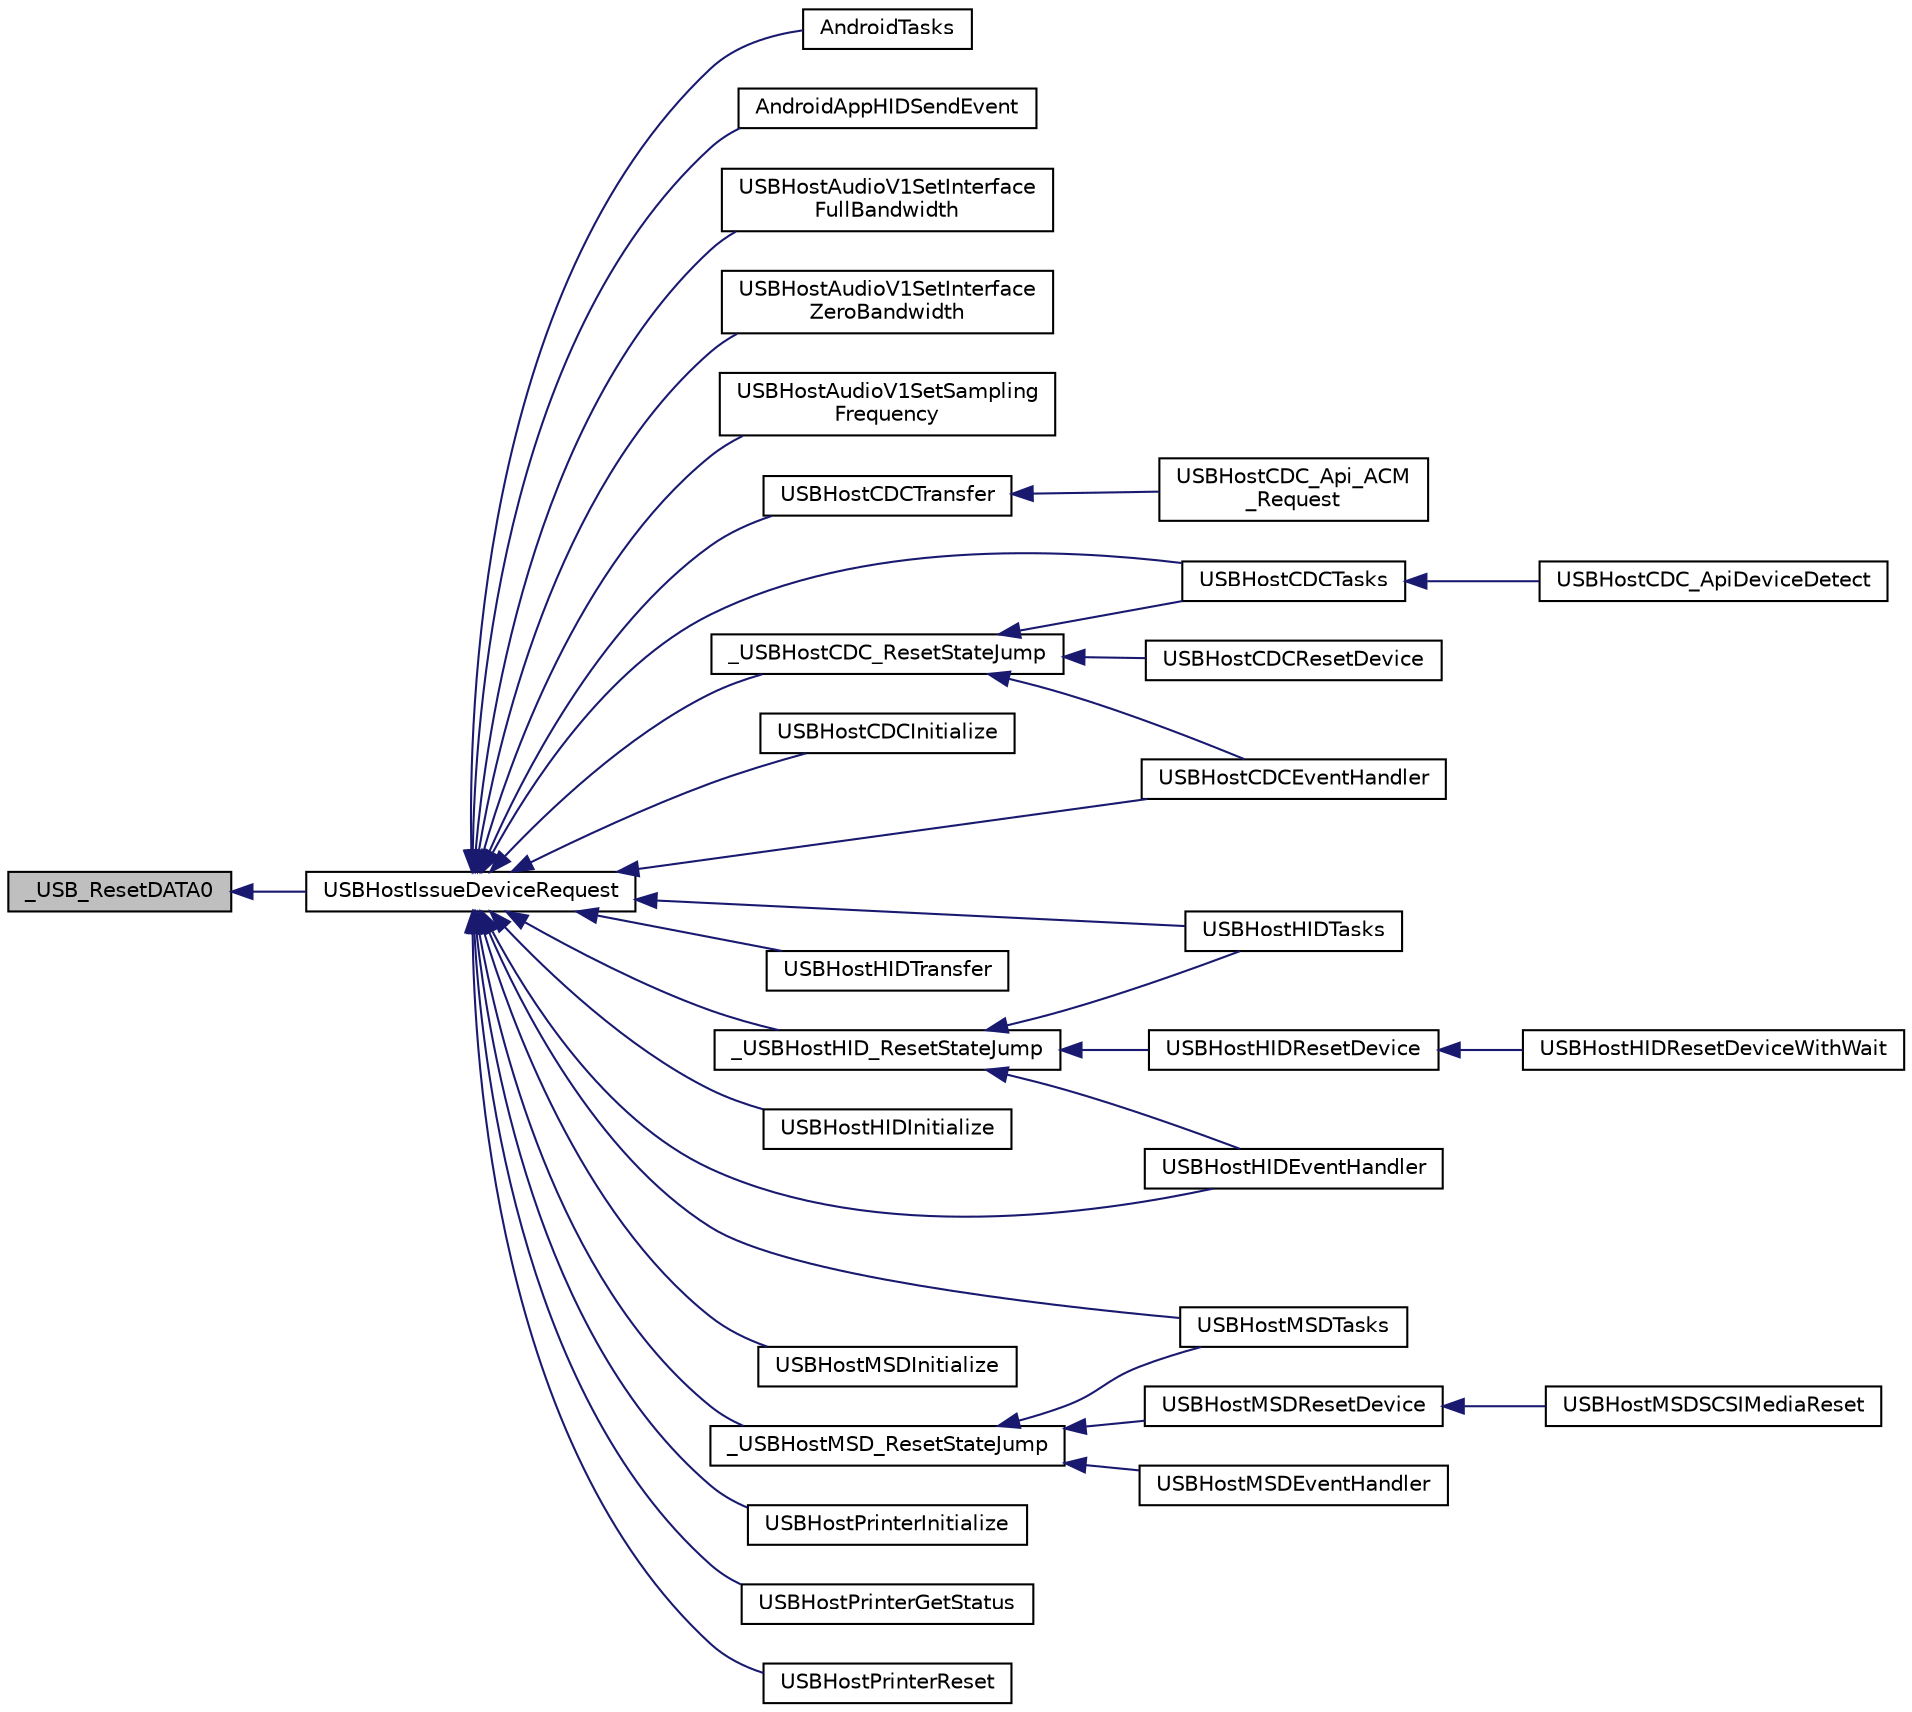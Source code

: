 digraph "_USB_ResetDATA0"
{
  edge [fontname="Helvetica",fontsize="10",labelfontname="Helvetica",labelfontsize="10"];
  node [fontname="Helvetica",fontsize="10",shape=record];
  rankdir="LR";
  Node1 [label="_USB_ResetDATA0",height=0.2,width=0.4,color="black", fillcolor="grey75", style="filled", fontcolor="black"];
  Node1 -> Node2 [dir="back",color="midnightblue",fontsize="10",style="solid"];
  Node2 [label="USBHostIssueDeviceRequest",height=0.2,width=0.4,color="black", fillcolor="white", style="filled",URL="$usb__host_8c.html#a17f2dbf6b2ef2c47a52dc50b64776344"];
  Node2 -> Node3 [dir="back",color="midnightblue",fontsize="10",style="solid"];
  Node3 [label="AndroidTasks",height=0.2,width=0.4,color="black", fillcolor="white", style="filled",URL="$usb__host__android_8c.html#a2d80b393c4aa6875eb0e509b2934f5d7"];
  Node2 -> Node4 [dir="back",color="midnightblue",fontsize="10",style="solid"];
  Node4 [label="AndroidAppHIDSendEvent",height=0.2,width=0.4,color="black", fillcolor="white", style="filled",URL="$usb__host__android_8c.html#a99167dfb275365e311c0864eee47ac4c"];
  Node2 -> Node5 [dir="back",color="midnightblue",fontsize="10",style="solid"];
  Node5 [label="USBHostAudioV1SetInterface\lFullBandwidth",height=0.2,width=0.4,color="black", fillcolor="white", style="filled",URL="$usb__host__audio__v1_8c.html#a36b0b9dacba16ed6814e80bb7d1b28fb"];
  Node2 -> Node6 [dir="back",color="midnightblue",fontsize="10",style="solid"];
  Node6 [label="USBHostAudioV1SetInterface\lZeroBandwidth",height=0.2,width=0.4,color="black", fillcolor="white", style="filled",URL="$usb__host__audio__v1_8c.html#ae4fcdb5b497fe8a416d7b791ea44aa37"];
  Node2 -> Node7 [dir="back",color="midnightblue",fontsize="10",style="solid"];
  Node7 [label="USBHostAudioV1SetSampling\lFrequency",height=0.2,width=0.4,color="black", fillcolor="white", style="filled",URL="$usb__host__audio__v1_8c.html#aba866ef9d87f8a178e3b4814ebee7c06"];
  Node2 -> Node8 [dir="back",color="midnightblue",fontsize="10",style="solid"];
  Node8 [label="USBHostCDCTasks",height=0.2,width=0.4,color="black", fillcolor="white", style="filled",URL="$usb__host__cdc_8c.html#a6e595b04dc00545e596306e7f4b3fa3d"];
  Node8 -> Node9 [dir="back",color="midnightblue",fontsize="10",style="solid"];
  Node9 [label="USBHostCDC_ApiDeviceDetect",height=0.2,width=0.4,color="black", fillcolor="white", style="filled",URL="$usb__host__cdc__interface_8c.html#aebb742aa385542e9b8163cea4f7604fc"];
  Node2 -> Node10 [dir="back",color="midnightblue",fontsize="10",style="solid"];
  Node10 [label="USBHostCDCTransfer",height=0.2,width=0.4,color="black", fillcolor="white", style="filled",URL="$usb__host__cdc_8c.html#afaeafef25dcd0f4c8e3584fa8e89cd43"];
  Node10 -> Node11 [dir="back",color="midnightblue",fontsize="10",style="solid"];
  Node11 [label="USBHostCDC_Api_ACM\l_Request",height=0.2,width=0.4,color="black", fillcolor="white", style="filled",URL="$usb__host__cdc__interface_8c.html#aa8e1f0f1a5f435e164ce2ee047c2adb5"];
  Node2 -> Node12 [dir="back",color="midnightblue",fontsize="10",style="solid"];
  Node12 [label="USBHostCDCEventHandler",height=0.2,width=0.4,color="black", fillcolor="white", style="filled",URL="$usb__host__cdc_8c.html#ae649881c3336ca01be846a3edc875946"];
  Node2 -> Node13 [dir="back",color="midnightblue",fontsize="10",style="solid"];
  Node13 [label="USBHostCDCInitialize",height=0.2,width=0.4,color="black", fillcolor="white", style="filled",URL="$usb__host__cdc_8c.html#a2891ef7047136f99fb381a85624fcdb8"];
  Node2 -> Node14 [dir="back",color="midnightblue",fontsize="10",style="solid"];
  Node14 [label="_USBHostCDC_ResetStateJump",height=0.2,width=0.4,color="black", fillcolor="white", style="filled",URL="$usb__host__cdc_8c.html#a4ef40ae44c137f3e7771ea5dcb5036e7"];
  Node14 -> Node15 [dir="back",color="midnightblue",fontsize="10",style="solid"];
  Node15 [label="USBHostCDCResetDevice",height=0.2,width=0.4,color="black", fillcolor="white", style="filled",URL="$usb__host__cdc_8c.html#affaab4b9eb4c2cc48beab26fd98c7ea5"];
  Node14 -> Node8 [dir="back",color="midnightblue",fontsize="10",style="solid"];
  Node14 -> Node12 [dir="back",color="midnightblue",fontsize="10",style="solid"];
  Node2 -> Node16 [dir="back",color="midnightblue",fontsize="10",style="solid"];
  Node16 [label="USBHostHIDTasks",height=0.2,width=0.4,color="black", fillcolor="white", style="filled",URL="$usb__host__hid_8c.html#a7339c9ce88c387efd28375603415b491"];
  Node2 -> Node17 [dir="back",color="midnightblue",fontsize="10",style="solid"];
  Node17 [label="USBHostHIDTransfer",height=0.2,width=0.4,color="black", fillcolor="white", style="filled",URL="$usb__host__hid_8c.html#acd97326f3ecd30569ac7c6c1de95c691"];
  Node2 -> Node18 [dir="back",color="midnightblue",fontsize="10",style="solid"];
  Node18 [label="USBHostHIDEventHandler",height=0.2,width=0.4,color="black", fillcolor="white", style="filled",URL="$usb__host__hid_8c.html#a335c24d86278a16d7b5a04a4bec190e5"];
  Node2 -> Node19 [dir="back",color="midnightblue",fontsize="10",style="solid"];
  Node19 [label="USBHostHIDInitialize",height=0.2,width=0.4,color="black", fillcolor="white", style="filled",URL="$usb__host__hid_8c.html#aaadc9ad61bd781fd1bceb5b2b09c5d11"];
  Node2 -> Node20 [dir="back",color="midnightblue",fontsize="10",style="solid"];
  Node20 [label="_USBHostHID_ResetStateJump",height=0.2,width=0.4,color="black", fillcolor="white", style="filled",URL="$usb__host__hid_8c.html#a74b8f37fa690fdd3da5c4799fa5ecbe1"];
  Node20 -> Node21 [dir="back",color="midnightblue",fontsize="10",style="solid"];
  Node21 [label="USBHostHIDResetDevice",height=0.2,width=0.4,color="black", fillcolor="white", style="filled",URL="$usb__host__hid_8c.html#a41ffee5052e192ebba5f92d758c53b44"];
  Node21 -> Node22 [dir="back",color="midnightblue",fontsize="10",style="solid"];
  Node22 [label="USBHostHIDResetDeviceWithWait",height=0.2,width=0.4,color="black", fillcolor="white", style="filled",URL="$usb__host__hid_8c.html#ac827bf0d6269b54506ea3b6ca994d7c4"];
  Node20 -> Node16 [dir="back",color="midnightblue",fontsize="10",style="solid"];
  Node20 -> Node18 [dir="back",color="midnightblue",fontsize="10",style="solid"];
  Node2 -> Node23 [dir="back",color="midnightblue",fontsize="10",style="solid"];
  Node23 [label="USBHostMSDTasks",height=0.2,width=0.4,color="black", fillcolor="white", style="filled",URL="$usb__host__msd_8c.html#aa41223ae18108ca0d663875f47a3ae37"];
  Node2 -> Node24 [dir="back",color="midnightblue",fontsize="10",style="solid"];
  Node24 [label="USBHostMSDInitialize",height=0.2,width=0.4,color="black", fillcolor="white", style="filled",URL="$usb__host__msd_8c.html#abbaac4652a1a79fa87704d2474673d6a"];
  Node2 -> Node25 [dir="back",color="midnightblue",fontsize="10",style="solid"];
  Node25 [label="_USBHostMSD_ResetStateJump",height=0.2,width=0.4,color="black", fillcolor="white", style="filled",URL="$usb__host__msd_8c.html#acbd0bfa9f919bb3373ddda4e0ab7471c"];
  Node25 -> Node26 [dir="back",color="midnightblue",fontsize="10",style="solid"];
  Node26 [label="USBHostMSDResetDevice",height=0.2,width=0.4,color="black", fillcolor="white", style="filled",URL="$usb__host__msd_8c.html#a471f34a41f04869f8f32209c086729d7"];
  Node26 -> Node27 [dir="back",color="midnightblue",fontsize="10",style="solid"];
  Node27 [label="USBHostMSDSCSIMediaReset",height=0.2,width=0.4,color="black", fillcolor="white", style="filled",URL="$usb__host__msd__scsi_8c.html#accbed29f0f0ddcc1fc0a8af39f8c1fc3"];
  Node25 -> Node23 [dir="back",color="midnightblue",fontsize="10",style="solid"];
  Node25 -> Node28 [dir="back",color="midnightblue",fontsize="10",style="solid"];
  Node28 [label="USBHostMSDEventHandler",height=0.2,width=0.4,color="black", fillcolor="white", style="filled",URL="$usb__host__msd_8c.html#a694dc670eeeba6b473c1bf3ab5ec1fd8"];
  Node2 -> Node29 [dir="back",color="midnightblue",fontsize="10",style="solid"];
  Node29 [label="USBHostPrinterInitialize",height=0.2,width=0.4,color="black", fillcolor="white", style="filled",URL="$usb__host__printer_8c.html#a7c2c11f9c18453fff06b06533ac59f97"];
  Node2 -> Node30 [dir="back",color="midnightblue",fontsize="10",style="solid"];
  Node30 [label="USBHostPrinterGetStatus",height=0.2,width=0.4,color="black", fillcolor="white", style="filled",URL="$usb__host__printer_8c.html#ad889e22b3c483b948895b16354f31d08"];
  Node2 -> Node31 [dir="back",color="midnightblue",fontsize="10",style="solid"];
  Node31 [label="USBHostPrinterReset",height=0.2,width=0.4,color="black", fillcolor="white", style="filled",URL="$usb__host__printer_8c.html#a81d411dd8e43a87a1dce8a8316f72ddc"];
}
